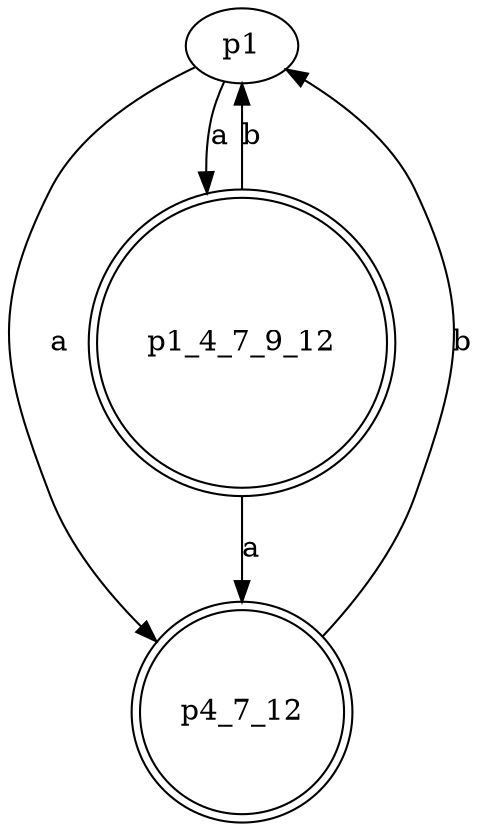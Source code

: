 digraph G 
{
    n1 [label = p1]
    n4_7_12 [label = p4_7_12, shape = doublecircle]
    n1_4_7_9_12 [label = p1_4_7_9_12, shape = doublecircle]

    n1 -> n4_7_12 [label = "a"]
    n1 -> n1_4_7_9_12 [label = "a"]
    
    n4_7_12 -> n1 [label = "b"]
    
    n1_4_7_9_12 -> n4_7_12 [label = "a"]
    n1_4_7_9_12 -> n1 [label = "b"]
}
